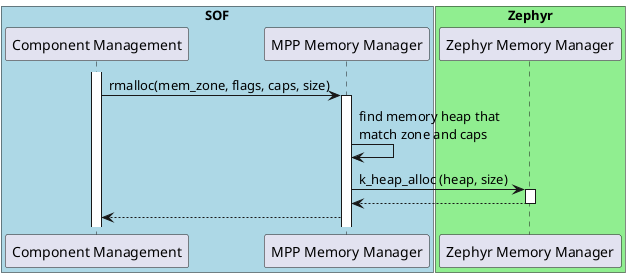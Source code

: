 @startuml

box "SOF" #LightBlue
	participant "Component Management" as component_management
	participant "MPP Memory Manager" as mpp_memory_manager
end box

box "Zephyr" #LightGreen
	participant "Zephyr Memory Manager" as zephyr_memory_manager
end box

activate component_management
component_management -> mpp_memory_manager: rmalloc(mem_zone, flags, caps, size)
	activate mpp_memory_manager

	mpp_memory_manager -> mpp_memory_manager: find memory heap that\nmatch zone and caps
	mpp_memory_manager -> zephyr_memory_manager: k_heap_alloc (heap, size)
		activate zephyr_memory_manager
		return
	mpp_memory_manager --> component_management
@enduml
